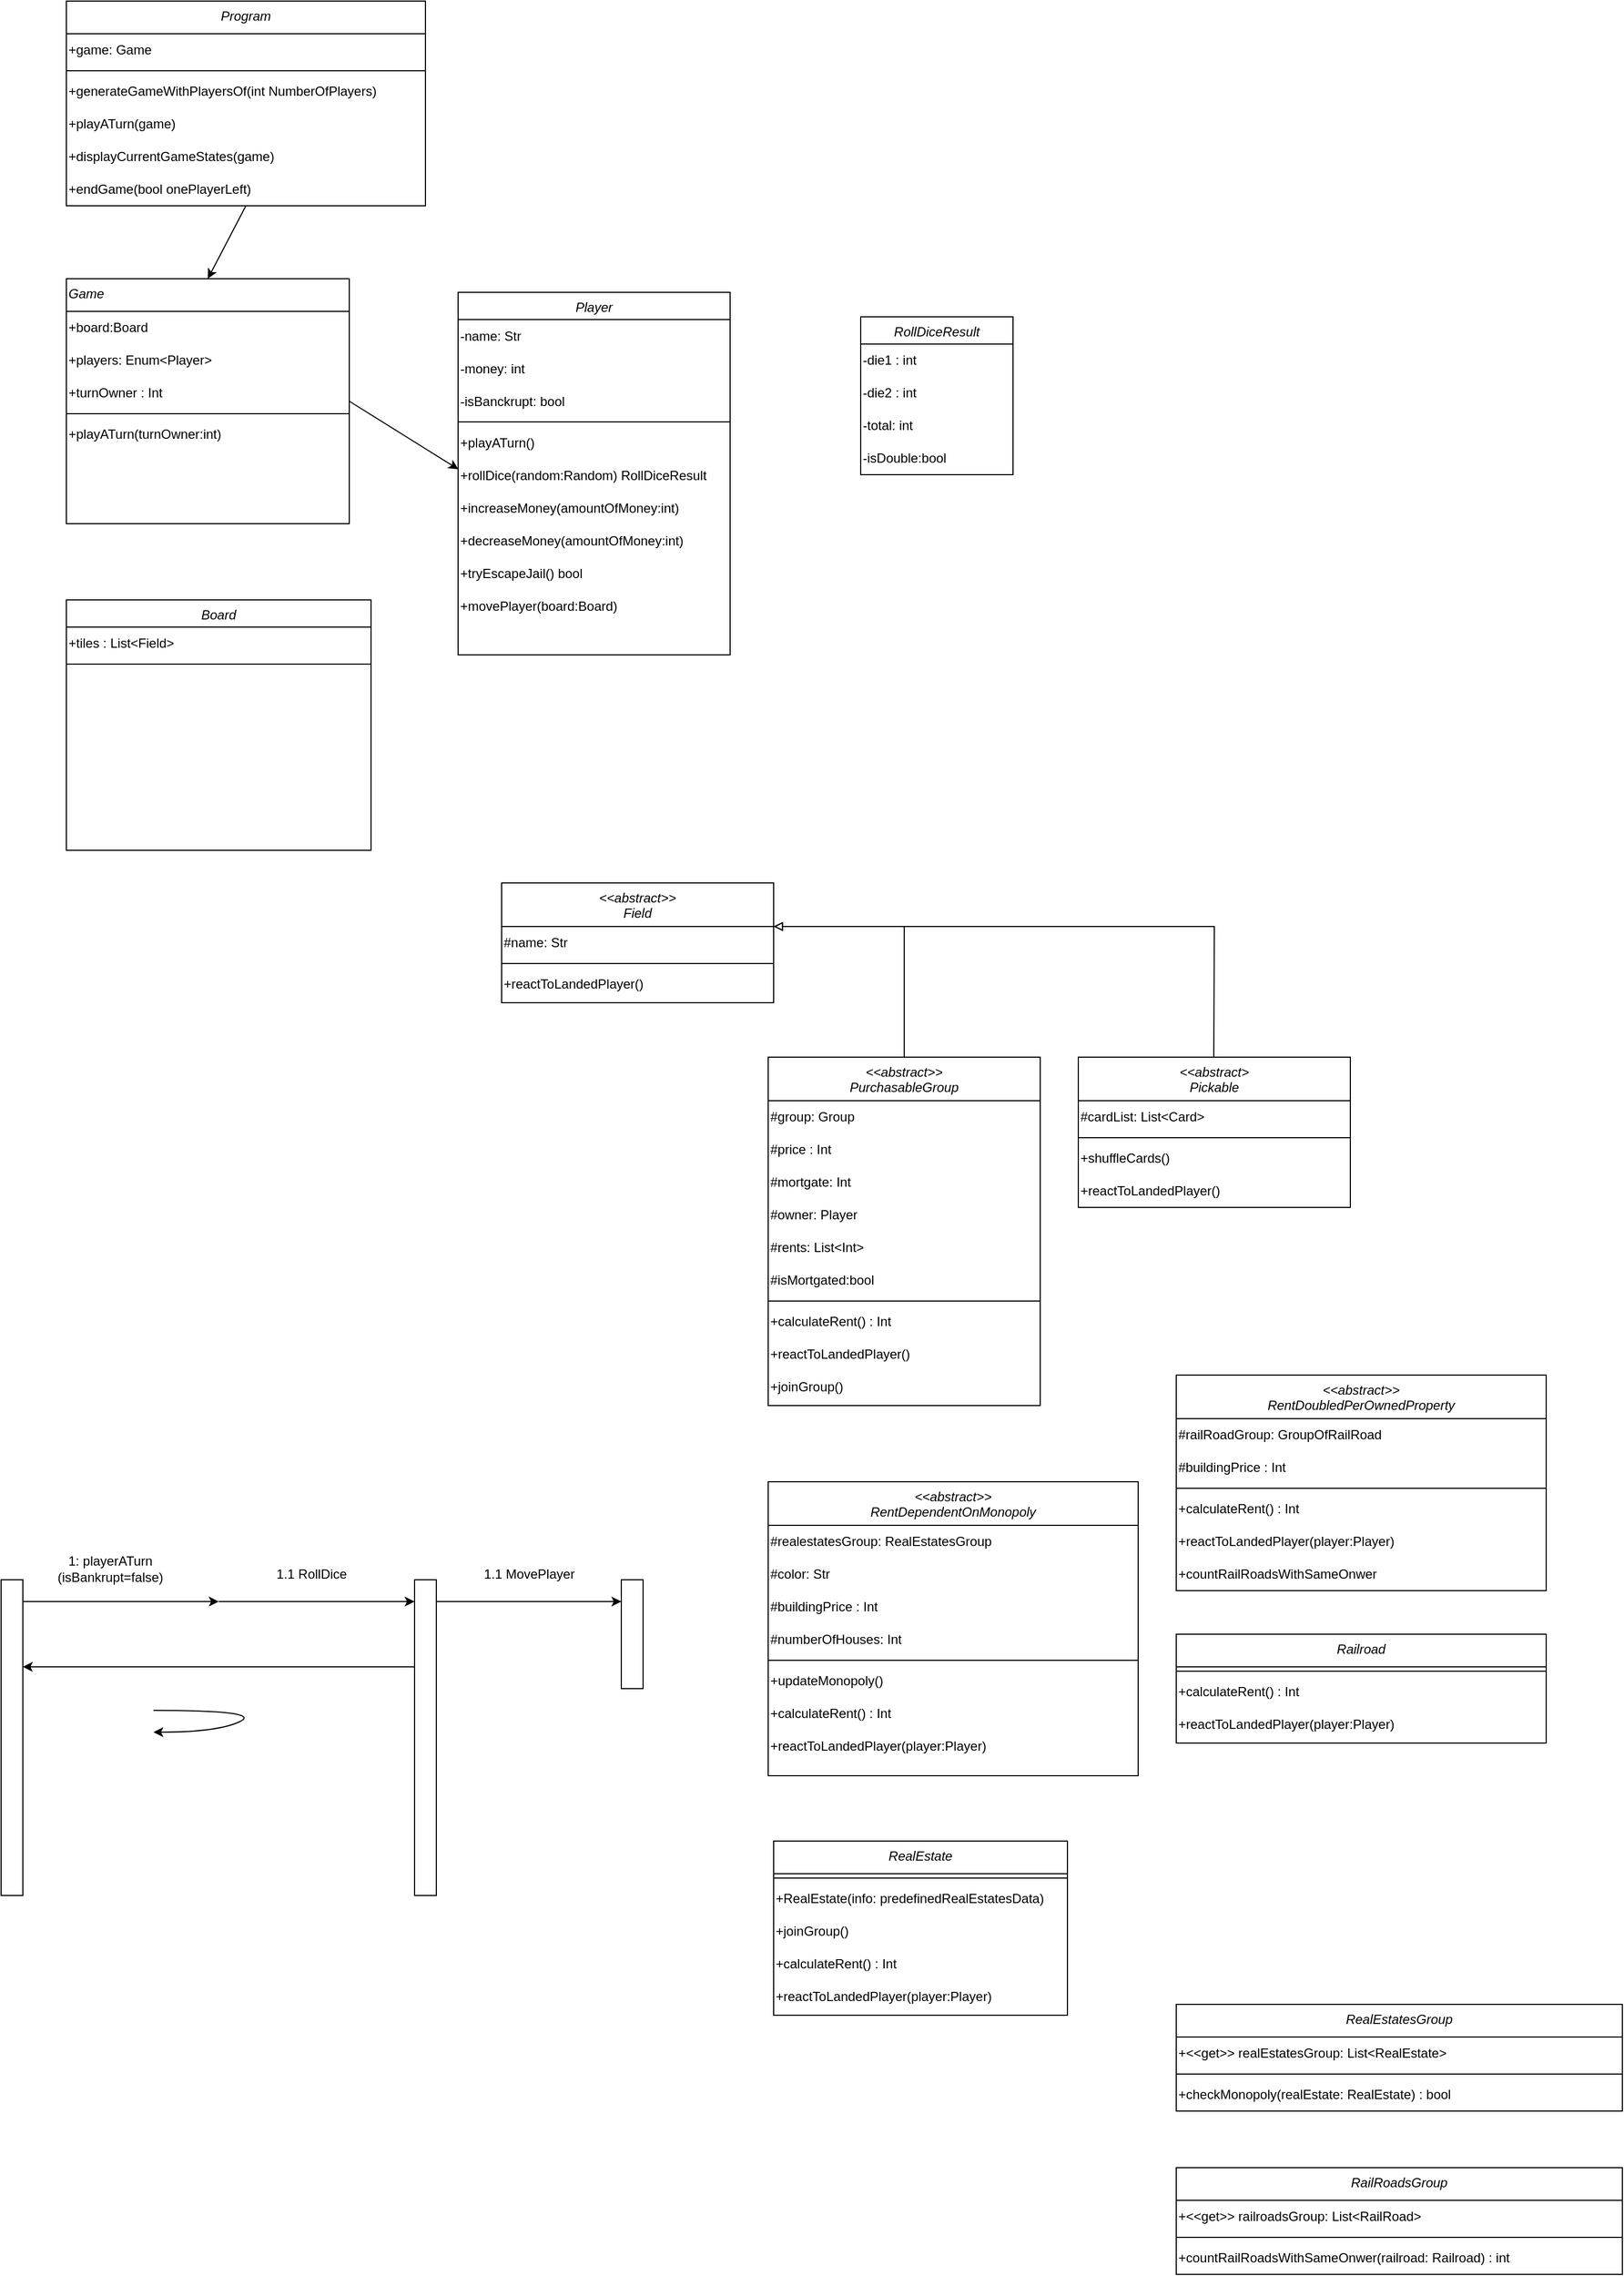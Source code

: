 <mxfile version="20.3.1" type="github">
  <diagram id="C5RBs43oDa-KdzZeNtuy" name="Page-1">
    <mxGraphModel dx="1117" dy="669" grid="1" gridSize="10" guides="1" tooltips="1" connect="1" arrows="1" fold="1" page="1" pageScale="1" pageWidth="1654" pageHeight="2336" math="0" shadow="0">
      <root>
        <mxCell id="WIyWlLk6GJQsqaUBKTNV-0" />
        <mxCell id="WIyWlLk6GJQsqaUBKTNV-1" parent="WIyWlLk6GJQsqaUBKTNV-0" />
        <mxCell id="zkfFHV4jXpPFQw0GAbJ--0" value="Program" style="swimlane;fontStyle=2;align=center;verticalAlign=top;childLayout=stackLayout;horizontal=1;startSize=30;horizontalStack=0;resizeParent=1;resizeLast=0;collapsible=1;marginBottom=0;rounded=0;shadow=0;strokeWidth=1;" parent="WIyWlLk6GJQsqaUBKTNV-1" vertex="1">
          <mxGeometry x="190" y="110" width="330" height="188" as="geometry">
            <mxRectangle x="230" y="140" width="160" height="26" as="alternateBounds" />
          </mxGeometry>
        </mxCell>
        <mxCell id="Go2ykSnNNDIxITAXXSXV-3" value="+game: Game" style="text;html=1;align=left;verticalAlign=middle;resizable=0;points=[];autosize=1;strokeColor=none;fillColor=none;" parent="zkfFHV4jXpPFQw0GAbJ--0" vertex="1">
          <mxGeometry y="30" width="330" height="30" as="geometry" />
        </mxCell>
        <mxCell id="Go2ykSnNNDIxITAXXSXV-63" value="" style="line;html=1;strokeWidth=1;align=left;verticalAlign=middle;spacingTop=-1;spacingLeft=3;spacingRight=3;rotatable=0;labelPosition=right;points=[];portConstraint=eastwest;" parent="zkfFHV4jXpPFQw0GAbJ--0" vertex="1">
          <mxGeometry y="60" width="330" height="8" as="geometry" />
        </mxCell>
        <mxCell id="Go2ykSnNNDIxITAXXSXV-64" value="+generateGameWithPlayersOf(int NumberOfPlayers)&amp;nbsp;" style="text;html=1;align=left;verticalAlign=middle;resizable=0;points=[];autosize=1;strokeColor=none;fillColor=none;" parent="zkfFHV4jXpPFQw0GAbJ--0" vertex="1">
          <mxGeometry y="68" width="330" height="30" as="geometry" />
        </mxCell>
        <mxCell id="Go2ykSnNNDIxITAXXSXV-66" value="+playATurn(game)&amp;nbsp;" style="text;html=1;align=left;verticalAlign=middle;resizable=0;points=[];autosize=1;strokeColor=none;fillColor=none;" parent="zkfFHV4jXpPFQw0GAbJ--0" vertex="1">
          <mxGeometry y="98" width="330" height="30" as="geometry" />
        </mxCell>
        <mxCell id="Go2ykSnNNDIxITAXXSXV-67" value="+displayCurrentGameStates(game)&amp;nbsp;" style="text;html=1;align=left;verticalAlign=middle;resizable=0;points=[];autosize=1;strokeColor=none;fillColor=none;" parent="zkfFHV4jXpPFQw0GAbJ--0" vertex="1">
          <mxGeometry y="128" width="330" height="30" as="geometry" />
        </mxCell>
        <mxCell id="Go2ykSnNNDIxITAXXSXV-69" value="+endGame(bool onePlayerLeft)" style="text;html=1;align=left;verticalAlign=middle;resizable=0;points=[];autosize=1;strokeColor=none;fillColor=none;" parent="zkfFHV4jXpPFQw0GAbJ--0" vertex="1">
          <mxGeometry y="158" width="330" height="30" as="geometry" />
        </mxCell>
        <mxCell id="Go2ykSnNNDIxITAXXSXV-0" value="Game" style="swimlane;fontStyle=2;align=left;verticalAlign=top;childLayout=stackLayout;horizontal=1;startSize=30;horizontalStack=0;resizeParent=1;resizeLast=0;collapsible=1;marginBottom=0;rounded=0;shadow=0;strokeWidth=1;flipH=1;flipV=0;strokeColor=default;swimlaneLine=1;glass=0;" parent="WIyWlLk6GJQsqaUBKTNV-1" vertex="1">
          <mxGeometry x="190" y="365" width="260" height="225" as="geometry">
            <mxRectangle x="230" y="140" width="160" height="26" as="alternateBounds" />
          </mxGeometry>
        </mxCell>
        <mxCell id="Go2ykSnNNDIxITAXXSXV-113" value="+board:Board" style="text;html=1;align=left;verticalAlign=middle;resizable=0;points=[];autosize=1;strokeColor=none;fillColor=none;" parent="Go2ykSnNNDIxITAXXSXV-0" vertex="1">
          <mxGeometry y="30" width="260" height="30" as="geometry" />
        </mxCell>
        <mxCell id="Go2ykSnNNDIxITAXXSXV-26" value="+players: Enum&amp;lt;Player&amp;gt;" style="text;html=1;align=left;verticalAlign=middle;resizable=0;points=[];autosize=1;strokeColor=none;fillColor=none;" parent="Go2ykSnNNDIxITAXXSXV-0" vertex="1">
          <mxGeometry y="60" width="260" height="30" as="geometry" />
        </mxCell>
        <mxCell id="Go2ykSnNNDIxITAXXSXV-28" value="+turnOwner : Int" style="text;html=1;align=left;verticalAlign=middle;resizable=0;points=[];autosize=1;strokeColor=none;fillColor=none;" parent="Go2ykSnNNDIxITAXXSXV-0" vertex="1">
          <mxGeometry y="90" width="260" height="30" as="geometry" />
        </mxCell>
        <mxCell id="Go2ykSnNNDIxITAXXSXV-61" value="" style="line;html=1;strokeWidth=1;align=left;verticalAlign=middle;spacingTop=-1;spacingLeft=3;spacingRight=3;rotatable=0;labelPosition=right;points=[];portConstraint=eastwest;" parent="Go2ykSnNNDIxITAXXSXV-0" vertex="1">
          <mxGeometry y="120" width="260" height="8" as="geometry" />
        </mxCell>
        <mxCell id="Go2ykSnNNDIxITAXXSXV-71" value="+playATurn(turnOwner:int)" style="text;html=1;align=left;verticalAlign=middle;resizable=0;points=[];autosize=1;strokeColor=none;fillColor=none;" parent="Go2ykSnNNDIxITAXXSXV-0" vertex="1">
          <mxGeometry y="128" width="260" height="30" as="geometry" />
        </mxCell>
        <mxCell id="Go2ykSnNNDIxITAXXSXV-2" value="" style="endArrow=classic;html=1;rounded=0;exitX=0.5;exitY=1;exitDx=0;exitDy=0;entryX=0.5;entryY=0;entryDx=0;entryDy=0;" parent="WIyWlLk6GJQsqaUBKTNV-1" source="zkfFHV4jXpPFQw0GAbJ--0" target="Go2ykSnNNDIxITAXXSXV-0" edge="1">
          <mxGeometry width="50" height="50" relative="1" as="geometry">
            <mxPoint x="380" y="340" as="sourcePoint" />
            <mxPoint x="430" y="290" as="targetPoint" />
          </mxGeometry>
        </mxCell>
        <mxCell id="Go2ykSnNNDIxITAXXSXV-30" value="" style="endArrow=classic;html=1;rounded=0;entryX=0.001;entryY=0.317;entryDx=0;entryDy=0;exitX=1;exitY=0.5;exitDx=0;exitDy=0;entryPerimeter=0;" parent="WIyWlLk6GJQsqaUBKTNV-1" source="Go2ykSnNNDIxITAXXSXV-0" target="Go2ykSnNNDIxITAXXSXV-74" edge="1">
          <mxGeometry width="50" height="50" relative="1" as="geometry">
            <mxPoint x="370" y="550" as="sourcePoint" />
            <mxPoint x="495" y="480" as="targetPoint" />
          </mxGeometry>
        </mxCell>
        <mxCell id="Go2ykSnNNDIxITAXXSXV-31" value="Player" style="swimlane;fontStyle=2;align=center;verticalAlign=top;childLayout=stackLayout;horizontal=1;startSize=25;horizontalStack=0;resizeParent=1;resizeLast=0;collapsible=1;marginBottom=0;rounded=0;shadow=0;strokeWidth=1;" parent="WIyWlLk6GJQsqaUBKTNV-1" vertex="1">
          <mxGeometry x="550" y="377.5" width="250" height="333" as="geometry">
            <mxRectangle x="230" y="140" width="160" height="26" as="alternateBounds" />
          </mxGeometry>
        </mxCell>
        <mxCell id="Go2ykSnNNDIxITAXXSXV-32" value="-name: Str" style="text;html=1;align=left;verticalAlign=middle;resizable=0;points=[];autosize=1;strokeColor=none;fillColor=none;" parent="Go2ykSnNNDIxITAXXSXV-31" vertex="1">
          <mxGeometry y="25" width="250" height="30" as="geometry" />
        </mxCell>
        <mxCell id="Go2ykSnNNDIxITAXXSXV-90" value="-money: int" style="text;html=1;align=left;verticalAlign=middle;resizable=0;points=[];autosize=1;strokeColor=none;fillColor=none;" parent="Go2ykSnNNDIxITAXXSXV-31" vertex="1">
          <mxGeometry y="55" width="250" height="30" as="geometry" />
        </mxCell>
        <mxCell id="Go2ykSnNNDIxITAXXSXV-104" value="-isBanckrupt: bool" style="text;html=1;align=left;verticalAlign=middle;resizable=0;points=[];autosize=1;strokeColor=none;fillColor=none;" parent="Go2ykSnNNDIxITAXXSXV-31" vertex="1">
          <mxGeometry y="85" width="250" height="30" as="geometry" />
        </mxCell>
        <mxCell id="Go2ykSnNNDIxITAXXSXV-73" value="" style="line;html=1;strokeWidth=1;align=left;verticalAlign=middle;spacingTop=-1;spacingLeft=3;spacingRight=3;rotatable=0;labelPosition=right;points=[];portConstraint=eastwest;" parent="Go2ykSnNNDIxITAXXSXV-31" vertex="1">
          <mxGeometry y="115" width="250" height="8" as="geometry" />
        </mxCell>
        <mxCell id="Go2ykSnNNDIxITAXXSXV-84" value="+playATurn()" style="text;html=1;align=left;verticalAlign=middle;resizable=0;points=[];autosize=1;strokeColor=none;fillColor=none;" parent="Go2ykSnNNDIxITAXXSXV-31" vertex="1">
          <mxGeometry y="123" width="250" height="30" as="geometry" />
        </mxCell>
        <mxCell id="Go2ykSnNNDIxITAXXSXV-74" value="+rollDice(random:Random) RollDiceResult" style="text;html=1;align=left;verticalAlign=middle;resizable=0;points=[];autosize=1;strokeColor=none;fillColor=none;" parent="Go2ykSnNNDIxITAXXSXV-31" vertex="1">
          <mxGeometry y="153" width="250" height="30" as="geometry" />
        </mxCell>
        <mxCell id="Go2ykSnNNDIxITAXXSXV-92" value="+increaseMoney(amountOfMoney:int)" style="text;html=1;align=left;verticalAlign=middle;resizable=0;points=[];autosize=1;strokeColor=none;fillColor=none;" parent="Go2ykSnNNDIxITAXXSXV-31" vertex="1">
          <mxGeometry y="183" width="250" height="30" as="geometry" />
        </mxCell>
        <mxCell id="Go2ykSnNNDIxITAXXSXV-93" value="+decreaseMoney(amountOfMoney:int)" style="text;html=1;align=left;verticalAlign=middle;resizable=0;points=[];autosize=1;strokeColor=none;fillColor=none;" parent="Go2ykSnNNDIxITAXXSXV-31" vertex="1">
          <mxGeometry y="213" width="250" height="30" as="geometry" />
        </mxCell>
        <mxCell id="Go2ykSnNNDIxITAXXSXV-115" value="+tryEscapeJail() bool" style="text;html=1;align=left;verticalAlign=middle;resizable=0;points=[];autosize=1;strokeColor=none;fillColor=none;" parent="Go2ykSnNNDIxITAXXSXV-31" vertex="1">
          <mxGeometry y="243" width="250" height="30" as="geometry" />
        </mxCell>
        <mxCell id="Go2ykSnNNDIxITAXXSXV-124" value="+movePlayer(board:Board)" style="text;html=1;align=left;verticalAlign=middle;resizable=0;points=[];autosize=1;strokeColor=none;fillColor=none;" parent="Go2ykSnNNDIxITAXXSXV-31" vertex="1">
          <mxGeometry y="273" width="250" height="30" as="geometry" />
        </mxCell>
        <mxCell id="Go2ykSnNNDIxITAXXSXV-76" value="RollDiceResult" style="swimlane;fontStyle=2;align=center;verticalAlign=top;childLayout=stackLayout;horizontal=1;startSize=25;horizontalStack=0;resizeParent=1;resizeLast=0;collapsible=1;marginBottom=0;rounded=0;shadow=0;strokeWidth=1;" parent="WIyWlLk6GJQsqaUBKTNV-1" vertex="1">
          <mxGeometry x="920" y="400" width="140" height="145" as="geometry">
            <mxRectangle x="230" y="140" width="160" height="26" as="alternateBounds" />
          </mxGeometry>
        </mxCell>
        <mxCell id="Go2ykSnNNDIxITAXXSXV-77" value="-die1 : int" style="text;html=1;align=left;verticalAlign=middle;resizable=0;points=[];autosize=1;strokeColor=none;fillColor=none;" parent="Go2ykSnNNDIxITAXXSXV-76" vertex="1">
          <mxGeometry y="25" width="140" height="30" as="geometry" />
        </mxCell>
        <mxCell id="Go2ykSnNNDIxITAXXSXV-81" value="-die2 : int" style="text;html=1;align=left;verticalAlign=middle;resizable=0;points=[];autosize=1;strokeColor=none;fillColor=none;" parent="Go2ykSnNNDIxITAXXSXV-76" vertex="1">
          <mxGeometry y="55" width="140" height="30" as="geometry" />
        </mxCell>
        <mxCell id="Go2ykSnNNDIxITAXXSXV-82" value="-total: int" style="text;html=1;align=left;verticalAlign=middle;resizable=0;points=[];autosize=1;strokeColor=none;fillColor=none;" parent="Go2ykSnNNDIxITAXXSXV-76" vertex="1">
          <mxGeometry y="85" width="140" height="30" as="geometry" />
        </mxCell>
        <mxCell id="Go2ykSnNNDIxITAXXSXV-83" value="-isDouble:bool" style="text;html=1;align=left;verticalAlign=middle;resizable=0;points=[];autosize=1;strokeColor=none;fillColor=none;" parent="Go2ykSnNNDIxITAXXSXV-76" vertex="1">
          <mxGeometry y="115" width="140" height="30" as="geometry" />
        </mxCell>
        <mxCell id="Go2ykSnNNDIxITAXXSXV-94" value="Board" style="swimlane;fontStyle=2;align=center;verticalAlign=top;childLayout=stackLayout;horizontal=1;startSize=25;horizontalStack=0;resizeParent=1;resizeLast=0;collapsible=1;marginBottom=0;rounded=0;shadow=0;strokeWidth=1;" parent="WIyWlLk6GJQsqaUBKTNV-1" vertex="1">
          <mxGeometry x="190" y="660" width="280" height="230" as="geometry">
            <mxRectangle x="230" y="140" width="160" height="26" as="alternateBounds" />
          </mxGeometry>
        </mxCell>
        <mxCell id="Go2ykSnNNDIxITAXXSXV-96" value="+tiles : List&amp;lt;Field&amp;gt;" style="text;html=1;align=left;verticalAlign=middle;resizable=0;points=[];autosize=1;strokeColor=none;fillColor=none;" parent="Go2ykSnNNDIxITAXXSXV-94" vertex="1">
          <mxGeometry y="25" width="280" height="30" as="geometry" />
        </mxCell>
        <mxCell id="Go2ykSnNNDIxITAXXSXV-98" value="" style="line;html=1;strokeWidth=1;align=left;verticalAlign=middle;spacingTop=-1;spacingLeft=3;spacingRight=3;rotatable=0;labelPosition=right;points=[];portConstraint=eastwest;" parent="Go2ykSnNNDIxITAXXSXV-94" vertex="1">
          <mxGeometry y="55" width="280" height="8" as="geometry" />
        </mxCell>
        <mxCell id="Go2ykSnNNDIxITAXXSXV-106" value="" style="rounded=0;whiteSpace=wrap;html=1;glass=0;strokeColor=default;fillColor=none;spacing=2;flipH=1;" parent="WIyWlLk6GJQsqaUBKTNV-1" vertex="1">
          <mxGeometry x="130" y="1560" width="20" height="290" as="geometry" />
        </mxCell>
        <mxCell id="Go2ykSnNNDIxITAXXSXV-107" value="" style="endArrow=classic;html=1;rounded=0;strokeColor=default;" parent="WIyWlLk6GJQsqaUBKTNV-1" edge="1">
          <mxGeometry width="50" height="50" relative="1" as="geometry">
            <mxPoint x="150" y="1580" as="sourcePoint" />
            <mxPoint x="330" y="1580" as="targetPoint" />
          </mxGeometry>
        </mxCell>
        <mxCell id="Go2ykSnNNDIxITAXXSXV-109" value="" style="rounded=0;whiteSpace=wrap;html=1;glass=0;strokeColor=default;fillColor=none;spacing=2;flipH=1;" parent="WIyWlLk6GJQsqaUBKTNV-1" vertex="1">
          <mxGeometry x="510" y="1560" width="20" height="290" as="geometry" />
        </mxCell>
        <mxCell id="Go2ykSnNNDIxITAXXSXV-110" value="1: playerATurn&lt;br&gt;(isBankrupt=false)" style="text;html=1;align=center;verticalAlign=middle;resizable=0;points=[];autosize=1;strokeColor=none;fillColor=none;" parent="WIyWlLk6GJQsqaUBKTNV-1" vertex="1">
          <mxGeometry x="170" y="1530" width="120" height="40" as="geometry" />
        </mxCell>
        <mxCell id="Go2ykSnNNDIxITAXXSXV-112" value="" style="curved=1;endArrow=classic;html=1;rounded=0;strokeColor=default;" parent="WIyWlLk6GJQsqaUBKTNV-1" edge="1">
          <mxGeometry width="50" height="50" relative="1" as="geometry">
            <mxPoint x="270" y="1680" as="sourcePoint" />
            <mxPoint x="270" y="1700" as="targetPoint" />
            <Array as="points">
              <mxPoint x="370" y="1680" />
              <mxPoint x="330" y="1700" />
            </Array>
          </mxGeometry>
        </mxCell>
        <mxCell id="Go2ykSnNNDIxITAXXSXV-118" value="" style="endArrow=classic;html=1;rounded=0;strokeColor=default;" parent="WIyWlLk6GJQsqaUBKTNV-1" edge="1">
          <mxGeometry width="50" height="50" relative="1" as="geometry">
            <mxPoint x="330" y="1580" as="sourcePoint" />
            <mxPoint x="510" y="1580" as="targetPoint" />
          </mxGeometry>
        </mxCell>
        <mxCell id="Go2ykSnNNDIxITAXXSXV-119" value="1.1 RollDice" style="text;html=1;align=center;verticalAlign=middle;resizable=0;points=[];autosize=1;strokeColor=none;fillColor=none;" parent="WIyWlLk6GJQsqaUBKTNV-1" vertex="1">
          <mxGeometry x="370" y="1540" width="90" height="30" as="geometry" />
        </mxCell>
        <mxCell id="Go2ykSnNNDIxITAXXSXV-120" value="" style="endArrow=classic;html=1;rounded=0;strokeColor=default;" parent="WIyWlLk6GJQsqaUBKTNV-1" edge="1">
          <mxGeometry width="50" height="50" relative="1" as="geometry">
            <mxPoint x="510" y="1640" as="sourcePoint" />
            <mxPoint x="150" y="1640" as="targetPoint" />
          </mxGeometry>
        </mxCell>
        <mxCell id="Go2ykSnNNDIxITAXXSXV-121" value="" style="rounded=0;whiteSpace=wrap;html=1;glass=0;strokeColor=default;fillColor=none;spacing=2;flipH=1;" parent="WIyWlLk6GJQsqaUBKTNV-1" vertex="1">
          <mxGeometry x="700" y="1560" width="20" height="100" as="geometry" />
        </mxCell>
        <mxCell id="Go2ykSnNNDIxITAXXSXV-122" value="" style="endArrow=classic;html=1;rounded=0;strokeColor=default;" parent="WIyWlLk6GJQsqaUBKTNV-1" edge="1">
          <mxGeometry width="50" height="50" relative="1" as="geometry">
            <mxPoint x="530" y="1580" as="sourcePoint" />
            <mxPoint x="700" y="1580" as="targetPoint" />
            <Array as="points">
              <mxPoint x="630" y="1580" />
            </Array>
          </mxGeometry>
        </mxCell>
        <mxCell id="Go2ykSnNNDIxITAXXSXV-123" value="1.1 MovePlayer" style="text;html=1;align=center;verticalAlign=middle;resizable=0;points=[];autosize=1;strokeColor=none;fillColor=none;" parent="WIyWlLk6GJQsqaUBKTNV-1" vertex="1">
          <mxGeometry x="560" y="1540" width="110" height="30" as="geometry" />
        </mxCell>
        <mxCell id="giG26HWQ-p8cbtPsqLa8-0" value="&lt;&lt;abstract&gt;&gt;&#xa;Field" style="swimlane;fontStyle=2;align=center;verticalAlign=top;childLayout=stackLayout;horizontal=1;startSize=40;horizontalStack=0;resizeParent=1;resizeLast=0;collapsible=1;marginBottom=0;rounded=0;shadow=0;strokeWidth=1;" parent="WIyWlLk6GJQsqaUBKTNV-1" vertex="1">
          <mxGeometry x="590" y="920" width="250" height="110" as="geometry">
            <mxRectangle x="230" y="140" width="160" height="26" as="alternateBounds" />
          </mxGeometry>
        </mxCell>
        <mxCell id="giG26HWQ-p8cbtPsqLa8-1" value="#name: Str" style="text;html=1;align=left;verticalAlign=middle;resizable=0;points=[];autosize=1;strokeColor=none;fillColor=none;" parent="giG26HWQ-p8cbtPsqLa8-0" vertex="1">
          <mxGeometry y="40" width="250" height="30" as="geometry" />
        </mxCell>
        <mxCell id="giG26HWQ-p8cbtPsqLa8-22" value="" style="line;html=1;strokeWidth=1;align=left;verticalAlign=middle;spacingTop=-1;spacingLeft=3;spacingRight=3;rotatable=0;labelPosition=right;points=[];portConstraint=eastwest;" parent="giG26HWQ-p8cbtPsqLa8-0" vertex="1">
          <mxGeometry y="70" width="250" height="8" as="geometry" />
        </mxCell>
        <mxCell id="giG26HWQ-p8cbtPsqLa8-21" value="+reactToLandedPlayer()" style="text;html=1;align=left;verticalAlign=middle;resizable=0;points=[];autosize=1;strokeColor=none;fillColor=none;" parent="giG26HWQ-p8cbtPsqLa8-0" vertex="1">
          <mxGeometry y="78" width="250" height="30" as="geometry" />
        </mxCell>
        <mxCell id="giG26HWQ-p8cbtPsqLa8-7" value="&lt;&lt;abstract&gt;&gt;&#xa;PurchasableGroup" style="swimlane;fontStyle=2;align=center;verticalAlign=top;childLayout=stackLayout;horizontal=1;startSize=40;horizontalStack=0;resizeParent=1;resizeLast=0;collapsible=1;marginBottom=0;rounded=0;shadow=0;strokeWidth=1;" parent="WIyWlLk6GJQsqaUBKTNV-1" vertex="1">
          <mxGeometry x="835" y="1080" width="250" height="320" as="geometry">
            <mxRectangle x="230" y="140" width="160" height="26" as="alternateBounds" />
          </mxGeometry>
        </mxCell>
        <mxCell id="HWQrKC8bgAtwnfBF7ZsQ-59" value="#group: Group" style="text;html=1;align=left;verticalAlign=middle;resizable=0;points=[];autosize=1;strokeColor=none;fillColor=none;" vertex="1" parent="giG26HWQ-p8cbtPsqLa8-7">
          <mxGeometry y="40" width="250" height="30" as="geometry" />
        </mxCell>
        <mxCell id="giG26HWQ-p8cbtPsqLa8-8" value="#price : Int" style="text;html=1;align=left;verticalAlign=middle;resizable=0;points=[];autosize=1;strokeColor=none;fillColor=none;" parent="giG26HWQ-p8cbtPsqLa8-7" vertex="1">
          <mxGeometry y="70" width="250" height="30" as="geometry" />
        </mxCell>
        <mxCell id="giG26HWQ-p8cbtPsqLa8-10" value="#mortgate: Int" style="text;html=1;align=left;verticalAlign=middle;resizable=0;points=[];autosize=1;strokeColor=none;fillColor=none;" parent="giG26HWQ-p8cbtPsqLa8-7" vertex="1">
          <mxGeometry y="100" width="250" height="30" as="geometry" />
        </mxCell>
        <mxCell id="giG26HWQ-p8cbtPsqLa8-15" value="#owner: Player" style="text;html=1;align=left;verticalAlign=middle;resizable=0;points=[];autosize=1;strokeColor=none;fillColor=none;" parent="giG26HWQ-p8cbtPsqLa8-7" vertex="1">
          <mxGeometry y="130" width="250" height="30" as="geometry" />
        </mxCell>
        <mxCell id="giG26HWQ-p8cbtPsqLa8-36" value="#rents: List&amp;lt;Int&amp;gt;" style="text;html=1;align=left;verticalAlign=middle;resizable=0;points=[];autosize=1;strokeColor=none;fillColor=none;" parent="giG26HWQ-p8cbtPsqLa8-7" vertex="1">
          <mxGeometry y="160" width="250" height="30" as="geometry" />
        </mxCell>
        <mxCell id="giG26HWQ-p8cbtPsqLa8-40" value="#isMortgated:bool" style="text;html=1;align=left;verticalAlign=middle;resizable=0;points=[];autosize=1;strokeColor=none;fillColor=none;" parent="giG26HWQ-p8cbtPsqLa8-7" vertex="1">
          <mxGeometry y="190" width="250" height="30" as="geometry" />
        </mxCell>
        <mxCell id="giG26HWQ-p8cbtPsqLa8-25" value="" style="line;html=1;strokeWidth=1;align=left;verticalAlign=middle;spacingTop=-1;spacingLeft=3;spacingRight=3;rotatable=0;labelPosition=right;points=[];portConstraint=eastwest;" parent="giG26HWQ-p8cbtPsqLa8-7" vertex="1">
          <mxGeometry y="220" width="250" height="8" as="geometry" />
        </mxCell>
        <mxCell id="giG26HWQ-p8cbtPsqLa8-44" value="+calculateRent() : Int" style="text;html=1;align=left;verticalAlign=middle;resizable=0;points=[];autosize=1;strokeColor=none;fillColor=none;" parent="giG26HWQ-p8cbtPsqLa8-7" vertex="1">
          <mxGeometry y="228" width="250" height="30" as="geometry" />
        </mxCell>
        <mxCell id="giG26HWQ-p8cbtPsqLa8-23" value="+reactToLandedPlayer()" style="text;html=1;align=left;verticalAlign=middle;resizable=0;points=[];autosize=1;strokeColor=none;fillColor=none;" parent="giG26HWQ-p8cbtPsqLa8-7" vertex="1">
          <mxGeometry y="258" width="250" height="30" as="geometry" />
        </mxCell>
        <mxCell id="HWQrKC8bgAtwnfBF7ZsQ-61" value="+joinGroup()" style="text;html=1;align=left;verticalAlign=middle;resizable=0;points=[];autosize=1;strokeColor=none;fillColor=none;" vertex="1" parent="giG26HWQ-p8cbtPsqLa8-7">
          <mxGeometry y="288" width="250" height="30" as="geometry" />
        </mxCell>
        <mxCell id="giG26HWQ-p8cbtPsqLa8-11" value="" style="endArrow=block;html=1;rounded=0;exitX=0.5;exitY=0;exitDx=0;exitDy=0;endFill=0;" parent="WIyWlLk6GJQsqaUBKTNV-1" source="giG26HWQ-p8cbtPsqLa8-7" edge="1">
          <mxGeometry width="50" height="50" relative="1" as="geometry">
            <mxPoint x="960" y="970" as="sourcePoint" />
            <mxPoint x="840" y="960" as="targetPoint" />
            <Array as="points">
              <mxPoint x="960" y="960" />
            </Array>
          </mxGeometry>
        </mxCell>
        <mxCell id="giG26HWQ-p8cbtPsqLa8-12" value="&lt;&lt;abstract&gt;&#xa;Pickable" style="swimlane;fontStyle=2;align=center;verticalAlign=top;childLayout=stackLayout;horizontal=1;startSize=40;horizontalStack=0;resizeParent=1;resizeLast=0;collapsible=1;marginBottom=0;rounded=0;shadow=0;strokeWidth=1;" parent="WIyWlLk6GJQsqaUBKTNV-1" vertex="1">
          <mxGeometry x="1120" y="1080" width="250" height="138" as="geometry">
            <mxRectangle x="230" y="140" width="160" height="26" as="alternateBounds" />
          </mxGeometry>
        </mxCell>
        <mxCell id="giG26HWQ-p8cbtPsqLa8-19" value="#cardList: List&amp;lt;Card&amp;gt;" style="text;html=1;align=left;verticalAlign=middle;resizable=0;points=[];autosize=1;strokeColor=none;fillColor=none;" parent="giG26HWQ-p8cbtPsqLa8-12" vertex="1">
          <mxGeometry y="40" width="250" height="30" as="geometry" />
        </mxCell>
        <mxCell id="giG26HWQ-p8cbtPsqLa8-20" value="" style="line;html=1;strokeWidth=1;align=left;verticalAlign=middle;spacingTop=-1;spacingLeft=3;spacingRight=3;rotatable=0;labelPosition=right;points=[];portConstraint=eastwest;" parent="giG26HWQ-p8cbtPsqLa8-12" vertex="1">
          <mxGeometry y="70" width="250" height="8" as="geometry" />
        </mxCell>
        <mxCell id="giG26HWQ-p8cbtPsqLa8-16" value="+shuffleCards()" style="text;html=1;align=left;verticalAlign=middle;resizable=0;points=[];autosize=1;strokeColor=none;fillColor=none;" parent="giG26HWQ-p8cbtPsqLa8-12" vertex="1">
          <mxGeometry y="78" width="250" height="30" as="geometry" />
        </mxCell>
        <mxCell id="giG26HWQ-p8cbtPsqLa8-24" value="+reactToLandedPlayer()" style="text;html=1;align=left;verticalAlign=middle;resizable=0;points=[];autosize=1;strokeColor=none;fillColor=none;" parent="giG26HWQ-p8cbtPsqLa8-12" vertex="1">
          <mxGeometry y="108" width="250" height="30" as="geometry" />
        </mxCell>
        <mxCell id="giG26HWQ-p8cbtPsqLa8-18" value="" style="endArrow=block;html=1;rounded=0;exitX=0.5;exitY=0;exitDx=0;exitDy=0;endFill=0;" parent="WIyWlLk6GJQsqaUBKTNV-1" edge="1">
          <mxGeometry width="50" height="50" relative="1" as="geometry">
            <mxPoint x="1244.5" y="1080" as="sourcePoint" />
            <mxPoint x="840" y="960" as="targetPoint" />
            <Array as="points">
              <mxPoint x="1245" y="960" />
            </Array>
          </mxGeometry>
        </mxCell>
        <mxCell id="giG26HWQ-p8cbtPsqLa8-26" value="RealEstate" style="swimlane;fontStyle=2;align=center;verticalAlign=top;childLayout=stackLayout;horizontal=1;startSize=30;horizontalStack=0;resizeParent=1;resizeLast=0;collapsible=1;marginBottom=0;rounded=0;shadow=0;strokeWidth=1;" parent="WIyWlLk6GJQsqaUBKTNV-1" vertex="1">
          <mxGeometry x="840" y="1800" width="270" height="160" as="geometry">
            <mxRectangle x="230" y="140" width="160" height="26" as="alternateBounds" />
          </mxGeometry>
        </mxCell>
        <mxCell id="giG26HWQ-p8cbtPsqLa8-30" value="" style="line;html=1;strokeWidth=1;align=left;verticalAlign=middle;spacingTop=-1;spacingLeft=3;spacingRight=3;rotatable=0;labelPosition=right;points=[];portConstraint=eastwest;" parent="giG26HWQ-p8cbtPsqLa8-26" vertex="1">
          <mxGeometry y="30" width="270" height="8" as="geometry" />
        </mxCell>
        <mxCell id="HWQrKC8bgAtwnfBF7ZsQ-32" value="+RealEstate(info: predefinedRealEstatesData)" style="text;html=1;align=left;verticalAlign=middle;resizable=0;points=[];autosize=1;strokeColor=none;fillColor=none;" vertex="1" parent="giG26HWQ-p8cbtPsqLa8-26">
          <mxGeometry y="38" width="270" height="30" as="geometry" />
        </mxCell>
        <mxCell id="HWQrKC8bgAtwnfBF7ZsQ-18" value="+joinGroup()" style="text;html=1;align=left;verticalAlign=middle;resizable=0;points=[];autosize=1;strokeColor=none;fillColor=none;" vertex="1" parent="giG26HWQ-p8cbtPsqLa8-26">
          <mxGeometry y="68" width="270" height="30" as="geometry" />
        </mxCell>
        <mxCell id="HWQrKC8bgAtwnfBF7ZsQ-34" value="+calculateRent() : Int" style="text;html=1;align=left;verticalAlign=middle;resizable=0;points=[];autosize=1;strokeColor=none;fillColor=none;" vertex="1" parent="giG26HWQ-p8cbtPsqLa8-26">
          <mxGeometry y="98" width="270" height="30" as="geometry" />
        </mxCell>
        <mxCell id="giG26HWQ-p8cbtPsqLa8-31" value="+reactToLandedPlayer(player:Player)" style="text;html=1;align=left;verticalAlign=middle;resizable=0;points=[];autosize=1;strokeColor=none;fillColor=none;" parent="giG26HWQ-p8cbtPsqLa8-26" vertex="1">
          <mxGeometry y="128" width="270" height="30" as="geometry" />
        </mxCell>
        <mxCell id="HWQrKC8bgAtwnfBF7ZsQ-4" value="&lt;&lt;abstract&gt;&gt;&#xa;RentDependentOnMonopoly" style="swimlane;fontStyle=2;align=center;verticalAlign=top;childLayout=stackLayout;horizontal=1;startSize=40;horizontalStack=0;resizeParent=1;resizeLast=0;collapsible=1;marginBottom=0;rounded=0;shadow=0;strokeWidth=1;" vertex="1" parent="WIyWlLk6GJQsqaUBKTNV-1">
          <mxGeometry x="835" y="1470" width="340" height="270" as="geometry">
            <mxRectangle x="230" y="140" width="160" height="26" as="alternateBounds" />
          </mxGeometry>
        </mxCell>
        <mxCell id="HWQrKC8bgAtwnfBF7ZsQ-5" value="#realestatesGroup: RealEstatesGroup" style="text;html=1;align=left;verticalAlign=middle;resizable=0;points=[];autosize=1;strokeColor=none;fillColor=none;" vertex="1" parent="HWQrKC8bgAtwnfBF7ZsQ-4">
          <mxGeometry y="40" width="340" height="30" as="geometry" />
        </mxCell>
        <mxCell id="HWQrKC8bgAtwnfBF7ZsQ-27" value="#color: Str" style="text;html=1;align=left;verticalAlign=middle;resizable=0;points=[];autosize=1;strokeColor=none;fillColor=none;" vertex="1" parent="HWQrKC8bgAtwnfBF7ZsQ-4">
          <mxGeometry y="70" width="340" height="30" as="geometry" />
        </mxCell>
        <mxCell id="HWQrKC8bgAtwnfBF7ZsQ-30" value="#buildingPrice : Int" style="text;html=1;align=left;verticalAlign=middle;resizable=0;points=[];autosize=1;strokeColor=none;fillColor=none;" vertex="1" parent="HWQrKC8bgAtwnfBF7ZsQ-4">
          <mxGeometry y="100" width="340" height="30" as="geometry" />
        </mxCell>
        <mxCell id="HWQrKC8bgAtwnfBF7ZsQ-28" value="#numberOfHouses: Int" style="text;html=1;align=left;verticalAlign=middle;resizable=0;points=[];autosize=1;strokeColor=none;fillColor=none;" vertex="1" parent="HWQrKC8bgAtwnfBF7ZsQ-4">
          <mxGeometry y="130" width="340" height="30" as="geometry" />
        </mxCell>
        <mxCell id="HWQrKC8bgAtwnfBF7ZsQ-9" value="" style="line;html=1;strokeWidth=1;align=left;verticalAlign=middle;spacingTop=-1;spacingLeft=3;spacingRight=3;rotatable=0;labelPosition=right;points=[];portConstraint=eastwest;" vertex="1" parent="HWQrKC8bgAtwnfBF7ZsQ-4">
          <mxGeometry y="160" width="340" height="8" as="geometry" />
        </mxCell>
        <mxCell id="HWQrKC8bgAtwnfBF7ZsQ-0" value="+updateMonopoly()" style="text;html=1;align=left;verticalAlign=middle;resizable=0;points=[];autosize=1;strokeColor=none;fillColor=none;" vertex="1" parent="HWQrKC8bgAtwnfBF7ZsQ-4">
          <mxGeometry y="168" width="340" height="30" as="geometry" />
        </mxCell>
        <mxCell id="HWQrKC8bgAtwnfBF7ZsQ-33" value="+calculateRent() : Int" style="text;html=1;align=left;verticalAlign=middle;resizable=0;points=[];autosize=1;strokeColor=none;fillColor=none;" vertex="1" parent="HWQrKC8bgAtwnfBF7ZsQ-4">
          <mxGeometry y="198" width="340" height="30" as="geometry" />
        </mxCell>
        <mxCell id="HWQrKC8bgAtwnfBF7ZsQ-31" value="+reactToLandedPlayer(player:Player)" style="text;html=1;align=left;verticalAlign=middle;resizable=0;points=[];autosize=1;strokeColor=none;fillColor=none;" vertex="1" parent="HWQrKC8bgAtwnfBF7ZsQ-4">
          <mxGeometry y="228" width="340" height="30" as="geometry" />
        </mxCell>
        <mxCell id="HWQrKC8bgAtwnfBF7ZsQ-20" value="RealEstatesGroup" style="swimlane;fontStyle=2;align=center;verticalAlign=top;childLayout=stackLayout;horizontal=1;startSize=30;horizontalStack=0;resizeParent=1;resizeLast=0;collapsible=1;marginBottom=0;rounded=0;shadow=0;strokeWidth=1;" vertex="1" parent="WIyWlLk6GJQsqaUBKTNV-1">
          <mxGeometry x="1210" y="1950" width="410" height="98" as="geometry">
            <mxRectangle x="230" y="140" width="160" height="26" as="alternateBounds" />
          </mxGeometry>
        </mxCell>
        <mxCell id="HWQrKC8bgAtwnfBF7ZsQ-21" value="+&amp;lt;&amp;lt;get&amp;gt;&amp;gt; realEstatesGroup: List&amp;lt;RealEstate&amp;gt;" style="text;html=1;align=left;verticalAlign=middle;resizable=0;points=[];autosize=1;strokeColor=none;fillColor=none;" vertex="1" parent="HWQrKC8bgAtwnfBF7ZsQ-20">
          <mxGeometry y="30" width="410" height="30" as="geometry" />
        </mxCell>
        <mxCell id="HWQrKC8bgAtwnfBF7ZsQ-64" value="" style="line;html=1;strokeWidth=1;align=left;verticalAlign=middle;spacingTop=-1;spacingLeft=3;spacingRight=3;rotatable=0;labelPosition=right;points=[];portConstraint=eastwest;" vertex="1" parent="HWQrKC8bgAtwnfBF7ZsQ-20">
          <mxGeometry y="60" width="410" height="8" as="geometry" />
        </mxCell>
        <mxCell id="HWQrKC8bgAtwnfBF7ZsQ-63" value="+checkMonopoly(realEstate: RealEstate) : bool" style="text;html=1;align=left;verticalAlign=middle;resizable=0;points=[];autosize=1;strokeColor=none;fillColor=none;" vertex="1" parent="HWQrKC8bgAtwnfBF7ZsQ-20">
          <mxGeometry y="68" width="410" height="30" as="geometry" />
        </mxCell>
        <mxCell id="HWQrKC8bgAtwnfBF7ZsQ-36" value="&lt;&lt;abstract&gt;&gt;&#xa;RentDoubledPerOwnedProperty" style="swimlane;fontStyle=2;align=center;verticalAlign=top;childLayout=stackLayout;horizontal=1;startSize=40;horizontalStack=0;resizeParent=1;resizeLast=0;collapsible=1;marginBottom=0;rounded=0;shadow=0;strokeWidth=1;" vertex="1" parent="WIyWlLk6GJQsqaUBKTNV-1">
          <mxGeometry x="1210" y="1372" width="340" height="198" as="geometry">
            <mxRectangle x="230" y="140" width="160" height="26" as="alternateBounds" />
          </mxGeometry>
        </mxCell>
        <mxCell id="HWQrKC8bgAtwnfBF7ZsQ-37" value="#railRoadGroup: GroupOfRailRoad" style="text;html=1;align=left;verticalAlign=middle;resizable=0;points=[];autosize=1;strokeColor=none;fillColor=none;" vertex="1" parent="HWQrKC8bgAtwnfBF7ZsQ-36">
          <mxGeometry y="40" width="340" height="30" as="geometry" />
        </mxCell>
        <mxCell id="HWQrKC8bgAtwnfBF7ZsQ-39" value="#buildingPrice : Int" style="text;html=1;align=left;verticalAlign=middle;resizable=0;points=[];autosize=1;strokeColor=none;fillColor=none;" vertex="1" parent="HWQrKC8bgAtwnfBF7ZsQ-36">
          <mxGeometry y="70" width="340" height="30" as="geometry" />
        </mxCell>
        <mxCell id="HWQrKC8bgAtwnfBF7ZsQ-42" value="" style="line;html=1;strokeWidth=1;align=left;verticalAlign=middle;spacingTop=-1;spacingLeft=3;spacingRight=3;rotatable=0;labelPosition=right;points=[];portConstraint=eastwest;" vertex="1" parent="HWQrKC8bgAtwnfBF7ZsQ-36">
          <mxGeometry y="100" width="340" height="8" as="geometry" />
        </mxCell>
        <mxCell id="HWQrKC8bgAtwnfBF7ZsQ-44" value="+calculateRent() : Int" style="text;html=1;align=left;verticalAlign=middle;resizable=0;points=[];autosize=1;strokeColor=none;fillColor=none;" vertex="1" parent="HWQrKC8bgAtwnfBF7ZsQ-36">
          <mxGeometry y="108" width="340" height="30" as="geometry" />
        </mxCell>
        <mxCell id="HWQrKC8bgAtwnfBF7ZsQ-45" value="+reactToLandedPlayer(player:Player)" style="text;html=1;align=left;verticalAlign=middle;resizable=0;points=[];autosize=1;strokeColor=none;fillColor=none;" vertex="1" parent="HWQrKC8bgAtwnfBF7ZsQ-36">
          <mxGeometry y="138" width="340" height="30" as="geometry" />
        </mxCell>
        <mxCell id="HWQrKC8bgAtwnfBF7ZsQ-47" value="+countRailRoadsWithSameOnwer" style="text;html=1;align=left;verticalAlign=middle;resizable=0;points=[];autosize=1;strokeColor=none;fillColor=none;" vertex="1" parent="HWQrKC8bgAtwnfBF7ZsQ-36">
          <mxGeometry y="168" width="340" height="30" as="geometry" />
        </mxCell>
        <mxCell id="HWQrKC8bgAtwnfBF7ZsQ-48" value="Railroad" style="swimlane;fontStyle=2;align=center;verticalAlign=top;childLayout=stackLayout;horizontal=1;startSize=30;horizontalStack=0;resizeParent=1;resizeLast=0;collapsible=1;marginBottom=0;rounded=0;shadow=0;strokeWidth=1;" vertex="1" parent="WIyWlLk6GJQsqaUBKTNV-1">
          <mxGeometry x="1210" y="1610" width="340" height="100" as="geometry">
            <mxRectangle x="230" y="140" width="160" height="26" as="alternateBounds" />
          </mxGeometry>
        </mxCell>
        <mxCell id="HWQrKC8bgAtwnfBF7ZsQ-51" value="" style="line;html=1;strokeWidth=1;align=left;verticalAlign=middle;spacingTop=-1;spacingLeft=3;spacingRight=3;rotatable=0;labelPosition=right;points=[];portConstraint=eastwest;" vertex="1" parent="HWQrKC8bgAtwnfBF7ZsQ-48">
          <mxGeometry y="30" width="340" height="8" as="geometry" />
        </mxCell>
        <mxCell id="HWQrKC8bgAtwnfBF7ZsQ-52" value="+calculateRent() : Int" style="text;html=1;align=left;verticalAlign=middle;resizable=0;points=[];autosize=1;strokeColor=none;fillColor=none;" vertex="1" parent="HWQrKC8bgAtwnfBF7ZsQ-48">
          <mxGeometry y="38" width="340" height="30" as="geometry" />
        </mxCell>
        <mxCell id="HWQrKC8bgAtwnfBF7ZsQ-53" value="+reactToLandedPlayer(player:Player)" style="text;html=1;align=left;verticalAlign=middle;resizable=0;points=[];autosize=1;strokeColor=none;fillColor=none;" vertex="1" parent="HWQrKC8bgAtwnfBF7ZsQ-48">
          <mxGeometry y="68" width="340" height="30" as="geometry" />
        </mxCell>
        <mxCell id="HWQrKC8bgAtwnfBF7ZsQ-66" value="RailRoadsGroup" style="swimlane;fontStyle=2;align=center;verticalAlign=top;childLayout=stackLayout;horizontal=1;startSize=30;horizontalStack=0;resizeParent=1;resizeLast=0;collapsible=1;marginBottom=0;rounded=0;shadow=0;strokeWidth=1;" vertex="1" parent="WIyWlLk6GJQsqaUBKTNV-1">
          <mxGeometry x="1210" y="2100" width="410" height="98" as="geometry">
            <mxRectangle x="230" y="140" width="160" height="26" as="alternateBounds" />
          </mxGeometry>
        </mxCell>
        <mxCell id="HWQrKC8bgAtwnfBF7ZsQ-67" value="+&amp;lt;&amp;lt;get&amp;gt;&amp;gt; railroadsGroup: List&amp;lt;RailRoad&amp;gt;" style="text;html=1;align=left;verticalAlign=middle;resizable=0;points=[];autosize=1;strokeColor=none;fillColor=none;" vertex="1" parent="HWQrKC8bgAtwnfBF7ZsQ-66">
          <mxGeometry y="30" width="410" height="30" as="geometry" />
        </mxCell>
        <mxCell id="HWQrKC8bgAtwnfBF7ZsQ-68" value="" style="line;html=1;strokeWidth=1;align=left;verticalAlign=middle;spacingTop=-1;spacingLeft=3;spacingRight=3;rotatable=0;labelPosition=right;points=[];portConstraint=eastwest;" vertex="1" parent="HWQrKC8bgAtwnfBF7ZsQ-66">
          <mxGeometry y="60" width="410" height="8" as="geometry" />
        </mxCell>
        <mxCell id="HWQrKC8bgAtwnfBF7ZsQ-69" value="+countRailRoadsWithSameOnwer(railroad: Railroad) : int" style="text;html=1;align=left;verticalAlign=middle;resizable=0;points=[];autosize=1;strokeColor=none;fillColor=none;" vertex="1" parent="HWQrKC8bgAtwnfBF7ZsQ-66">
          <mxGeometry y="68" width="410" height="30" as="geometry" />
        </mxCell>
      </root>
    </mxGraphModel>
  </diagram>
</mxfile>

